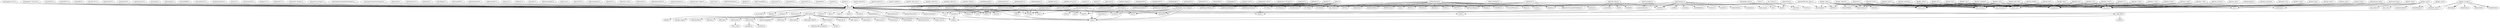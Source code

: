 digraph "source tree" {
"debug/lexer.c" -> "stdio.h" [len=5]
"debug/lexer.c" -> "stdlib.h" [len=5]
"debug/lexer.c" -> "unistd.h" [len=5]
"debug/lexer.c" -> "io.h" [len=5]
"debug/lexer.c" -> "stdlib.h" [len=5]
"debug/lexer.c" -> "stdlib.h" [len=5]
"debug/lexer.c" -> "string.h" [len=5]
"debug/lexer.c" -> "debug.h" [len=5]
"debug/lexer.c" -> "parser.h" [len=5]
"debug/lexer.c" -> "stdlib.h" [len=5]
"debug/parser.c" -> "stdio.h" [len=5]
"debug/parser.c" -> "stdlib.h" [len=5]
"debug/parser.c" -> "debug.h" [len=5]
"macutils.c" -> "stdio.h" [len=5]
"macutils.c" -> "stdlib.h" [len=5]
"macutils.c" -> "string.h" [len=5]
"macutils.c" -> "stat.h" [len=5]
"macutils.c" -> "Files.h" [len=5]
"macutils.c" -> "Disks.h" [len=5]
"macutils.c" -> "macutils.h" [len=5]
"misc/sb16/sb16ctrl.c" -> "stdlib.h" [len=5]
"misc/sb16/sb16ctrl.c" -> "stdio.h" [len=5]
"misc/sb16/sb16ctrl.c" -> "string.h" [len=5]
"misc/sb16/sb16ctrl.c" -> "ctype.h" [len=5]
"misc/sb16/sb16ctrl.c" -> "dos.h" [len=5]
"misc/sb16/sb16ctrl.c" -> "sys/io.h" [len=5]
"misc/sb16/sb16ctrl.c" -> "errno.h" [len=5]
"fpu/div_Xsig.c" -> "exception.h" [len=5]
"fpu/div_Xsig.c" -> "fpu_emu.h" [len=5]
"fpu/div_Xsig.c" -> "poly.h" [len=5]
"fpu/div_small.c" -> "fpu_emu.h" [len=5]
"fpu/errors.c" -> "linux/signal.h" [len=5]
"fpu/errors.c" -> "asm/uaccess.h" [len=5]
"fpu/errors.c" -> "fpu_emu.h" [len=5]
"fpu/errors.c" -> "fpu_system.h" [len=5]
"fpu/errors.c" -> "exception.h" [len=5]
"fpu/errors.c" -> "status_w.h" [len=5]
"fpu/errors.c" -> "control_w.h" [len=5]
"fpu/errors.c" -> "reg_constant.h" [len=5]
"fpu/errors.c" -> "version.h" [len=5]
"fpu/fpu_arith.c" -> "fpu_system.h" [len=5]
"fpu/fpu_arith.c" -> "fpu_emu.h" [len=5]
"fpu/fpu_arith.c" -> "control_w.h" [len=5]
"fpu/fpu_arith.c" -> "status_w.h" [len=5]
"fpu/fpu_aux.c" -> "fpu_system.h" [len=5]
"fpu/fpu_aux.c" -> "exception.h" [len=5]
"fpu/fpu_aux.c" -> "fpu_emu.h" [len=5]
"fpu/fpu_aux.c" -> "status_w.h" [len=5]
"fpu/fpu_aux.c" -> "control_w.h" [len=5]
"fpu/fpu_entry.c" -> "linux/signal.h" [len=5]
"fpu/fpu_entry.c" -> "asm/uaccess.h" [len=5]
"fpu/fpu_entry.c" -> "asm/desc.h" [len=5]
"fpu/fpu_entry.c" -> "fpu_system.h" [len=5]
"fpu/fpu_entry.c" -> "fpu_emu.h" [len=5]
"fpu/fpu_entry.c" -> "exception.h" [len=5]
"fpu/fpu_entry.c" -> "control_w.h" [len=5]
"fpu/fpu_entry.c" -> "status_w.h" [len=5]
"fpu/fpu_etc.c" -> "fpu_system.h" [len=5]
"fpu/fpu_etc.c" -> "exception.h" [len=5]
"fpu/fpu_etc.c" -> "fpu_emu.h" [len=5]
"fpu/fpu_etc.c" -> "status_w.h" [len=5]
"fpu/fpu_etc.c" -> "reg_constant.h" [len=5]
"fpu/fpu_tags.c" -> "fpu_emu.h" [len=5]
"fpu/fpu_tags.c" -> "fpu_system.h" [len=5]
"fpu/fpu_tags.c" -> "exception.h" [len=5]
"fpu/fpu_trig.c" -> "fpu_system.h" [len=5]
"fpu/fpu_trig.c" -> "exception.h" [len=5]
"fpu/fpu_trig.c" -> "fpu_emu.h" [len=5]
"fpu/fpu_trig.c" -> "status_w.h" [len=5]
"fpu/fpu_trig.c" -> "control_w.h" [len=5]
"fpu/fpu_trig.c" -> "reg_constant.h" [len=5]
"fpu/get_address.c" -> "linux/stddef.h" [len=5]
"fpu/get_address.c" -> "asm/uaccess.h" [len=5]
"fpu/get_address.c" -> "asm/desc.h" [len=5]
"fpu/get_address.c" -> "fpu_system.h" [len=5]
"fpu/get_address.c" -> "exception.h" [len=5]
"fpu/get_address.c" -> "fpu_emu.h" [len=5]
"fpu/load_store.c" -> "asm/uaccess.h" [len=5]
"fpu/load_store.c" -> "fpu_system.h" [len=5]
"fpu/load_store.c" -> "exception.h" [len=5]
"fpu/load_store.c" -> "fpu_emu.h" [len=5]
"fpu/load_store.c" -> "status_w.h" [len=5]
"fpu/load_store.c" -> "control_w.h" [len=5]
"fpu/mul_Xsig.c" -> "fpu_emu.h" [len=5]
"fpu/mul_Xsig.c" -> "poly.h" [len=5]
"fpu/poly_2xm1.c" -> "exception.h" [len=5]
"fpu/poly_2xm1.c" -> "reg_constant.h" [len=5]
"fpu/poly_2xm1.c" -> "fpu_emu.h" [len=5]
"fpu/poly_2xm1.c" -> "fpu_system.h" [len=5]
"fpu/poly_2xm1.c" -> "control_w.h" [len=5]
"fpu/poly_2xm1.c" -> "poly.h" [len=5]
"fpu/poly_atan.c" -> "exception.h" [len=5]
"fpu/poly_atan.c" -> "reg_constant.h" [len=5]
"fpu/poly_atan.c" -> "fpu_emu.h" [len=5]
"fpu/poly_atan.c" -> "fpu_system.h" [len=5]
"fpu/poly_atan.c" -> "status_w.h" [len=5]
"fpu/poly_atan.c" -> "control_w.h" [len=5]
"fpu/poly_atan.c" -> "poly.h" [len=5]
"fpu/poly_l2.c" -> "exception.h" [len=5]
"fpu/poly_l2.c" -> "reg_constant.h" [len=5]
"fpu/poly_l2.c" -> "fpu_emu.h" [len=5]
"fpu/poly_l2.c" -> "fpu_system.h" [len=5]
"fpu/poly_l2.c" -> "control_w.h" [len=5]
"fpu/poly_l2.c" -> "poly.h" [len=5]
"fpu/poly_sin.c" -> "exception.h" [len=5]
"fpu/poly_sin.c" -> "reg_constant.h" [len=5]
"fpu/poly_sin.c" -> "fpu_emu.h" [len=5]
"fpu/poly_sin.c" -> "fpu_system.h" [len=5]
"fpu/poly_sin.c" -> "control_w.h" [len=5]
"fpu/poly_sin.c" -> "poly.h" [len=5]
"fpu/poly_tan.c" -> "exception.h" [len=5]
"fpu/poly_tan.c" -> "reg_constant.h" [len=5]
"fpu/poly_tan.c" -> "fpu_emu.h" [len=5]
"fpu/poly_tan.c" -> "fpu_system.h" [len=5]
"fpu/poly_tan.c" -> "control_w.h" [len=5]
"fpu/poly_tan.c" -> "poly.h" [len=5]
"fpu/polynom_Xsig.c" -> "fpu_emu.h" [len=5]
"fpu/polynom_Xsig.c" -> "poly.h" [len=5]
"fpu/reg_add_sub.c" -> "exception.h" [len=5]
"fpu/reg_add_sub.c" -> "reg_constant.h" [len=5]
"fpu/reg_add_sub.c" -> "fpu_emu.h" [len=5]
"fpu/reg_add_sub.c" -> "control_w.h" [len=5]
"fpu/reg_add_sub.c" -> "fpu_system.h" [len=5]
"fpu/reg_compare.c" -> "fpu_system.h" [len=5]
"fpu/reg_compare.c" -> "exception.h" [len=5]
"fpu/reg_compare.c" -> "fpu_emu.h" [len=5]
"fpu/reg_compare.c" -> "control_w.h" [len=5]
"fpu/reg_compare.c" -> "status_w.h" [len=5]
"fpu/reg_constant.c" -> "fpu_system.h" [len=5]
"fpu/reg_constant.c" -> "fpu_emu.h" [len=5]
"fpu/reg_constant.c" -> "status_w.h" [len=5]
"fpu/reg_constant.c" -> "reg_constant.h" [len=5]
"fpu/reg_constant.c" -> "control_w.h" [len=5]
"fpu/reg_convert.c" -> "exception.h" [len=5]
"fpu/reg_convert.c" -> "fpu_emu.h" [len=5]
"fpu/reg_divide.c" -> "exception.h" [len=5]
"fpu/reg_divide.c" -> "reg_constant.h" [len=5]
"fpu/reg_divide.c" -> "fpu_emu.h" [len=5]
"fpu/reg_divide.c" -> "fpu_system.h" [len=5]
"fpu/reg_ld_str.c" -> "fpu_emu.h" [len=5]
"fpu/reg_ld_str.c" -> "asm/uaccess.h" [len=5]
"fpu/reg_ld_str.c" -> "fpu_system.h" [len=5]
"fpu/reg_ld_str.c" -> "exception.h" [len=5]
"fpu/reg_ld_str.c" -> "reg_constant.h" [len=5]
"fpu/reg_ld_str.c" -> "control_w.h" [len=5]
"fpu/reg_ld_str.c" -> "status_w.h" [len=5]
"fpu/reg_mul.c" -> "fpu_emu.h" [len=5]
"fpu/reg_mul.c" -> "exception.h" [len=5]
"fpu/reg_mul.c" -> "reg_constant.h" [len=5]
"fpu/reg_mul.c" -> "fpu_system.h" [len=5]
"fpu/reg_norm.c" -> "fpu_emu.h" [len=5]
"fpu/reg_round.c" -> "fpu_emu.h" [len=5]
"fpu/reg_round.c" -> "exception.h" [len=5]
"fpu/reg_round.c" -> "control_w.h" [len=5]
"fpu/reg_u_add.c" -> "exception.h" [len=5]
"fpu/reg_u_add.c" -> "fpu_emu.h" [len=5]
"fpu/reg_u_add.c" -> "control_w.h" [len=5]
"fpu/reg_u_div.c" -> "exception.h" [len=5]
"fpu/reg_u_div.c" -> "fpu_emu.h" [len=5]
"fpu/reg_u_div.c" -> "control_w.h" [len=5]
"fpu/reg_u_div.c" -> "asm/types.h" [len=5]
"fpu/reg_u_mul.c" -> "exception.h" [len=5]
"fpu/reg_u_mul.c" -> "fpu_emu.h" [len=5]
"fpu/reg_u_mul.c" -> "control_w.h" [len=5]
"fpu/reg_u_sub.c" -> "exception.h" [len=5]
"fpu/reg_u_sub.c" -> "fpu_emu.h" [len=5]
"fpu/reg_u_sub.c" -> "control_w.h" [len=5]
"fpu/round_Xsig.c" -> "fpu_emu.h" [len=5]
"fpu/round_Xsig.c" -> "poly.h" [len=5]
"fpu/shr_Xsig.c" -> "fpu_emu.h" [len=5]
"fpu/shr_Xsig.c" -> "poly.h" [len=5]
"fpu/wm_shrx.c" -> "fpu_emu.h" [len=5]
"fpu/wm_sqrt.c" -> "exception.h" [len=5]
"fpu/wm_sqrt.c" -> "fpu_emu.h" [len=5]
"bios/usage.cc" -> "sys/types.h" [len=5]
"bios/usage.cc" -> "sys/stat.h" [len=5]
"bios/usage.cc" -> "fcntl.h" [len=5]
"bios/usage.cc" -> "stdio.h" [len=5]
"bios/usage.cc" -> "unistd.h" [len=5]
"cpu/access.cc" -> "bochs.h" [len=5]
"cpu/arith16.cc" -> "bochs.h" [len=5]
"cpu/arith32.cc" -> "bochs.h" [len=5]
"cpu/arith8.cc" -> "bochs.h" [len=5]
"cpu/bcd.cc" -> "bochs.h" [len=5]
"cpu/bit.cc" -> "bochs.h" [len=5]
"cpu/ctrl_xfer16.cc" -> "bochs.h" [len=5]
"cpu/ctrl_xfer32.cc" -> "bochs.h" [len=5]
"cpu/ctrl_xfer8.cc" -> "bochs.h" [len=5]
"cpu/ctrl_xfer_pro.cc" -> "bochs.h" [len=5]
"cpu/data_xfer16.cc" -> "bochs.h" [len=5]
"cpu/data_xfer32.cc" -> "bochs.h" [len=5]
"cpu/data_xfer8.cc" -> "bochs.h" [len=5]
"cpu/debugstuff.cc" -> "bochs.h" [len=5]
"cpu/decode16.cc" -> "bochs.h" [len=5]
"cpu/decode32.cc" -> "bochs.h" [len=5]
"cpu/exception.cc" -> "bochs.h" [len=5]
"cpu/flag_ctrl.cc" -> "bochs.h" [len=5]
"cpu/flag_ctrl_pro.cc" -> "bochs.h" [len=5]
"cpu/init.cc" -> "bochs.h" [len=5]
"cpu/io.cc" -> "bochs.h" [len=5]
"cpu/io_pro.cc" -> "bochs.h" [len=5]
"cpu/lazy_flags.cc" -> "bochs.h" [len=5]
"cpu/logical16.cc" -> "bochs.h" [len=5]
"cpu/logical32.cc" -> "bochs.h" [len=5]
"cpu/logical8.cc" -> "bochs.h" [len=5]
"cpu/mult16.cc" -> "bochs.h" [len=5]
"cpu/mult32.cc" -> "bochs.h" [len=5]
"cpu/mult8.cc" -> "bochs.h" [len=5]
"cpu/paging.cc" -> "bochs.h" [len=5]
"cpu/proc_ctrl.cc" -> "bochs.h" [len=5]
"cpu/protect_ctrl.cc" -> "bochs.h" [len=5]
"cpu/protect_ctrl_pro.cc" -> "bochs.h" [len=5]
"cpu/segment_ctrl.cc" -> "bochs.h" [len=5]
"cpu/segment_ctrl_pro.cc" -> "bochs.h" [len=5]
"cpu/shift16.cc" -> "bochs.h" [len=5]
"cpu/shift32.cc" -> "bochs.h" [len=5]
"cpu/shift8.cc" -> "bochs.h" [len=5]
"cpu/soft_int.cc" -> "bochs.h" [len=5]
"cpu/stack16.cc" -> "bochs.h" [len=5]
"cpu/stack32.cc" -> "bochs.h" [len=5]
"cpu/stack_pro.cc" -> "bochs.h" [len=5]
"cpu/string.cc" -> "bochs.h" [len=5]
"cpu/tasking.cc" -> "bochs.h" [len=5]
"cpu/vm8086.cc" -> "bochs.h" [len=5]
"cpu/resolve32.cc" -> "bochs.h" [len=5]
"cpu/fetchdecode.cc" -> "bochs.h" [len=5]
"cpu/cpu.cc" -> "bochs.h" [len=5]
"cpu/resolve16.cc" -> "bochs.h" [len=5]
"debug/crc.cc" -> "bochs.h" [len=5]
"debug/dbg_main.cc" -> "signal.h" [len=5]
"debug/dbg_main.cc" -> "bochs.h" [len=5]
"debug/dbg_main.cc" -> "hash_map.h" [len=5]
"debug/dbg_main.cc" -> "set.h" [len=5]
"debug/sim2.cc" -> "bochs.h" [len=5]
"disasm/dis_decode.cc" -> "bochs.h" [len=5]
"disasm/dis_groups.cc" -> "bochs.h" [len=5]
"gui/beos.cc" -> "app/Application.h" [len=5]
"gui/beos.cc" -> "interface/Window.h" [len=5]
"gui/beos.cc" -> "interface/View.h" [len=5]
"gui/beos.cc" -> "interface/Screen.h" [len=5]
"gui/beos.cc" -> "interface/Bitmap.h" [len=5]
"gui/beos.cc" -> "interface/GraphicsDefs.h" [len=5]
"gui/beos.cc" -> "stdlib.h" [len=5]
"gui/beos.cc" -> "stdio.h" [len=5]
"gui/beos.cc" -> "ctype.h" [len=5]
"gui/beos.cc" -> "string.h" [len=5]
"gui/beos.cc" -> "bochs.h" [len=5]
"gui/beos.cc" -> "font/vga.bitmap.h" [len=5]
"gui/gui.cc" -> "bochs.h" [len=5]
"gui/gui.cc" -> "gui/bitmaps/floppya.h" [len=5]
"gui/gui.cc" -> "gui/bitmaps/floppyb.h" [len=5]
"gui/gui.cc" -> "gui/bitmaps/mouse.h" [len=5]
"gui/gui.cc" -> "gui/bitmaps/reset.h" [len=5]
"gui/gui.cc" -> "gui/bitmaps/power.h" [len=5]
"gui/gui.cc" -> "gui/bitmaps/snapshot.h" [len=5]
"gui/gui.cc" -> "Disks.h" [len=5]
"gui/macintosh.cc" -> "bochs.h" [len=5]
"gui/macintosh.cc" -> "icon_bochs.h" [len=5]
"gui/macintosh.cc" -> "font/vga.bitmap.h" [len=5]
"gui/macintosh.cc" -> "Quickdraw.h" [len=5]
"gui/macintosh.cc" -> "QuickdrawText.h" [len=5]
"gui/macintosh.cc" -> "QDOffscreen.h" [len=5]
"gui/macintosh.cc" -> "Icons.h" [len=5]
"gui/macintosh.cc" -> "Palettes.h" [len=5]
"gui/macintosh.cc" -> "Windows.h" [len=5]
"gui/macintosh.cc" -> "Memory.h" [len=5]
"gui/macintosh.cc" -> "Events.h" [len=5]
"gui/macintosh.cc" -> "TextUtils.h" [len=5]
"gui/macintosh.cc" -> "Dialogs.h" [len=5]
"gui/macintosh.cc" -> "LowMem.h" [len=5]
"gui/macintosh.cc" -> "Disks.h" [len=5]
"gui/macintosh.cc" -> "CursorDevices.h" [len=5]
"gui/macintosh.cc" -> "Menus.h" [len=5]
"gui/macintosh.cc" -> "Sound.h" [len=5]
"gui/macintosh.cc" -> "SIOUX.h" [len=5]
"gui/nogui.cc" -> "bochs.h" [len=5]
"gui/nogui.cc" -> "icon_bochs.h" [len=5]
"gui/win32.cc" -> "bochs.h" [len=5]
"gui/win32.cc" -> "icon_bochs.h" [len=5]
"gui/win32.cc" -> "font/vga.bitmap.h" [len=5]
"gui/win32.cc" -> "windows.h" [len=5]
"gui/win32.cc" -> "process.h" [len=5]
"gui/win32.cc" -> "windows32/CommonFunctions.h" [len=5]
"gui/x.cc" -> "X11/Xlib.h" [len=5]
"gui/x.cc" -> "X11/Xutil.h" [len=5]
"gui/x.cc" -> "X11/Xos.h" [len=5]
"gui/x.cc" -> "X11/Xatom.h" [len=5]
"gui/x.cc" -> "X11/keysym.h" [len=5]
"gui/x.cc" -> "bochs.h" [len=5]
"gui/x.cc" -> "icon_bochs.h" [len=5]
"instrument/example0/instrument.cc" -> "bochs.h" [len=5]
"instrument/stubs/instrument.cc" -> "bochs.h" [len=5]
"iodev/cmos.cc" -> "bochs.h" [len=5]
"iodev/devices.cc" -> "bochs.h" [len=5]
"iodev/dma.cc" -> "bochs.h" [len=5]
"iodev/floppy.cc" -> "bochs.h" [len=5]
"iodev/harddrv.cc" -> "bochs.h" [len=5]
"iodev/keyboard.cc" -> "bochs.h" [len=5]
"iodev/parallel.cc" -> "bochs.h" [len=5]
"iodev/pci.cc" -> "bochs.h" [len=5]
"iodev/pic.cc" -> "bochs.h" [len=5]
"iodev/pit.cc" -> "bochs.h" [len=5]
"iodev/serial.cc" -> "bochs.h" [len=5]
"iodev/serial.cc" -> "signal.h" [len=5]
"iodev/serial.cc" -> "winsock.h" [len=5]
"iodev/serial.cc" -> "termios.h" [len=5]
"iodev/unmapped.cc" -> "bochs.h" [len=5]
"iodev/vga.cc" -> "bochs.h" [len=5]
"iodev/sb16.cc" -> "bochs.h" [len=5]
"iodev/soundlnx.cc" -> "bochs.h" [len=5]
"iodev/soundlnx.cc" -> "errno.h" [len=5]
"iodev/soundlnx.cc" -> "sys/ioctl.h" [len=5]
"iodev/soundlnx.cc" -> "sys/soundcard.h" [len=5]
"iodev/soundwin.cc" -> "bochs.h" [len=5]
"iodev/eth.cc" -> "bochs.h" [len=5]
"iodev/eth_fbsd.cc" -> "bochs.h" [len=5]
"iodev/eth_fbsd.cc" -> "fcntl.h" [len=5]
"iodev/eth_fbsd.cc" -> "sys/ioctl.h" [len=5]
"iodev/eth_fbsd.cc" -> "sys/socket.h" [len=5]
"iodev/eth_fbsd.cc" -> "net/if.h" [len=5]
"iodev/eth_fbsd.cc" -> "net/bpf.h" [len=5]
"iodev/eth_null.cc" -> "bochs.h" [len=5]
"iodev/ne2k.cc" -> "bochs.h" [len=5]
"iodev/cdrom.cc" -> "bochs.h" [len=5]
"iodev/cdrom.cc" -> "sys/ioctl.h" [len=5]
"iodev/cdrom.cc" -> "linux/fs.h" [len=5]
"iodev/cdrom.cc" -> "linux/cdrom.h" [len=5]
"iodev/cdrom.cc" -> "sys/types.h" [len=5]
"iodev/cdrom.cc" -> "sys/param.h" [len=5]
"iodev/cdrom.cc" -> "sys/file.h" [len=5]
"iodev/cdrom.cc" -> "sys/cdio.h" [len=5]
"iodev/cdrom.cc" -> "sys/ioctl.h" [len=5]
"iodev/cdrom.cc" -> "sys/disklabel.h" [len=5]
"iodev/cdrom.cc" -> "windows.h" [len=5]
"iodev/cdrom.cc" -> "winioctl.h" [len=5]
"iodev/guest2host.cc" -> "bochs.h" [len=5]
"main.cc" -> "bochs.h" [len=5]
"main.cc" -> "state_file.h" [len=5]
"main.cc" -> "signal.h" [len=5]
"memory/memory.cc" -> "bochs.h" [len=5]
"memory/misc_mem.cc" -> "bochs.h" [len=5]
"misc/hello.cc" -> "stdio.h" [len=5]
"misc/make_cmos_image.cc" -> "stdio.h" [len=5]
"misc/make_cmos_image.cc" -> "sys/types.h" [len=5]
"misc/make_cmos_image.cc" -> "sys/stat.h" [len=5]
"misc/make_cmos_image.cc" -> "fcntl.h" [len=5]
"misc/make_cmos_image.cc" -> "unistd.h" [len=5]
"pc_system.cc" -> "bochs.h" [len=5]
"pc_system.cc" -> "winsock.h" [len=5]
"state_file.cc" -> "bochs.h" [len=5]
"load32bitOShack.cc" -> "bochs.h" [len=5]
"fpu/wmFPUemu_glue.cc" -> "bochs.h" [len=5]
"fpu/wmFPUemu_glue.cc" -> "fpu_emu.h" [len=5]
"fpu/wmFPUemu_glue.cc" -> "linux/signal.h" [len=5]
"fpu/fpu.cc" -> "bochs.h" [len=5]
"bochs.h" -> "stdarg.h" [len=5]
"bochs.h" -> "stdio.h" [len=5]
"bochs.h" -> "stdlib.h" [len=5]
"bochs.h" -> "unistd.h" [len=5]
"bochs.h" -> "io.h" [len=5]
"bochs.h" -> "time.h" [len=5]
"bochs.h" -> "types.h" [len=5]
"bochs.h" -> "stat.h" [len=5]
"bochs.h" -> "utime.h" [len=5]
"bochs.h" -> "sys/time.h" [len=5]
"bochs.h" -> "sys/types.h" [len=5]
"bochs.h" -> "sys/stat.h" [len=5]
"bochs.h" -> "ctype.h" [len=5]
"bochs.h" -> "string.h" [len=5]
"bochs.h" -> "fcntl.h" [len=5]
"bochs.h" -> "macutils.h" [len=5]
"bochs.h" -> "config.h" [len=5]
"bochs.h" -> "debug/debug.h" [len=5]
"bochs.h" -> "state_file.h" [len=5]
"bochs.h" -> "cpu/cpu.h" [len=5]
"bochs.h" -> "disasm/disasm.h" [len=5]
"bochs.h" -> "dynamic/dynamic.h" [len=5]
"bochs.h" -> "memory/memory.h" [len=5]
"bochs.h" -> "pc_system.h" [len=5]
"bochs.h" -> "gui/gui.h" [len=5]
"bochs.h" -> "iodev/iodev.h" [len=5]
"bochs.h" -> "instrument.h" [len=5]
"cpu/cpu.h" -> "setjmp.h" [len=5]
"cpu/cpu.h" -> "cpu/lazy_flags.h" [len=5]
"debug/debug.h" -> "config.h" [len=5]
"debug/debug.h" -> "loader_misc.h" [len=5]
"iodev/harddrv.h" -> "external-disk-simulator.h" [len=5]
"iodev/harddrv.h" -> "cdrom.h" [len=5]
"iodev/iodev.h" -> "iodev/pci.h" [len=5]
"iodev/iodev.h" -> "iodev/vga.h" [len=5]
"iodev/iodev.h" -> "iodev/hga.h" [len=5]
"iodev/iodev.h" -> "iodev/cmos.h" [len=5]
"iodev/iodev.h" -> "iodev/dma.h" [len=5]
"iodev/iodev.h" -> "iodev/floppy.h" [len=5]
"iodev/iodev.h" -> "iodev/harddrv.h" [len=5]
"iodev/iodev.h" -> "iodev/keyboard.h" [len=5]
"iodev/iodev.h" -> "iodev/parallel.h" [len=5]
"iodev/iodev.h" -> "iodev/pic.h" [len=5]
"iodev/iodev.h" -> "iodev/pit.h" [len=5]
"iodev/iodev.h" -> "iodev/serial.h" [len=5]
"iodev/iodev.h" -> "iodev/sb16.h" [len=5]
"iodev/iodev.h" -> "iodev/unmapped.h" [len=5]
"iodev/iodev.h" -> "iodev/eth.h" [len=5]
"iodev/iodev.h" -> "iodev/ne2k.h" [len=5]
"iodev/iodev.h" -> "iodev/guest2host.h" [len=5]
"iodev/serial.h" -> "serial_raw.h" [len=5]
"iodev/sb16.h" -> "soundlnx.h" [len=5]
"iodev/sb16.h" -> "soundwin.h" [len=5]
"iodev/soundlnx.h" -> "bochs.h" [len=5]
"iodev/soundwin.h" -> "bochs.h" [len=5]
"iodev/soundwin.h" -> "windows.h" [len=5]
"macutils.h" -> "config.h" [len=5]
"state_file.h" -> "stdio.h" [len=5]
"state_file.h" -> "stddef.h" [len=5]
"fpu/exception.h" -> "fpu_emu.h" [len=5]
"fpu/fpu_asm.h" -> "linux/linkage.h" [len=5]
"fpu/fpu_emu.h" -> "fpu_asm.h" [len=5]
"fpu/fpu_emu.h" -> "asm/types.h" [len=5]
"fpu/fpu_emu.h" -> "fpu_system.h" [len=5]
"fpu/fpu_emu.h" -> "asm/sigcontext.h" [len=5]
"fpu/fpu_emu.h" -> "asm/math_emu.h" [len=5]
"fpu/fpu_emu.h" -> "linux/linkage.h" [len=5]
"fpu/fpu_emu.h" -> "fpu_proto.h" [len=5]
"fpu/fpu_system.h" -> "linux/sched.h" [len=5]
"fpu/fpu_system.h" -> "linux/kernel.h" [len=5]
"fpu/fpu_system.h" -> "linux/mm.h" [len=5]
"fpu/fpu_system.h" -> "linux/kernel.h" [len=5]
"fpu/fpu_system.h" -> "linux/mm.h" [len=5]
"fpu/fpu_system.h" -> "asm/math_emu.h" [len=5]
"fpu/fpu_system.h" -> "linux/types.h" [len=5]
"fpu/fpu_system.h" -> "config.h" [len=5]
"fpu/reg_constant.h" -> "fpu_emu.h" [len=5]
"fpu/status_w.h" -> "fpu_emu.h" [len=5]
}

